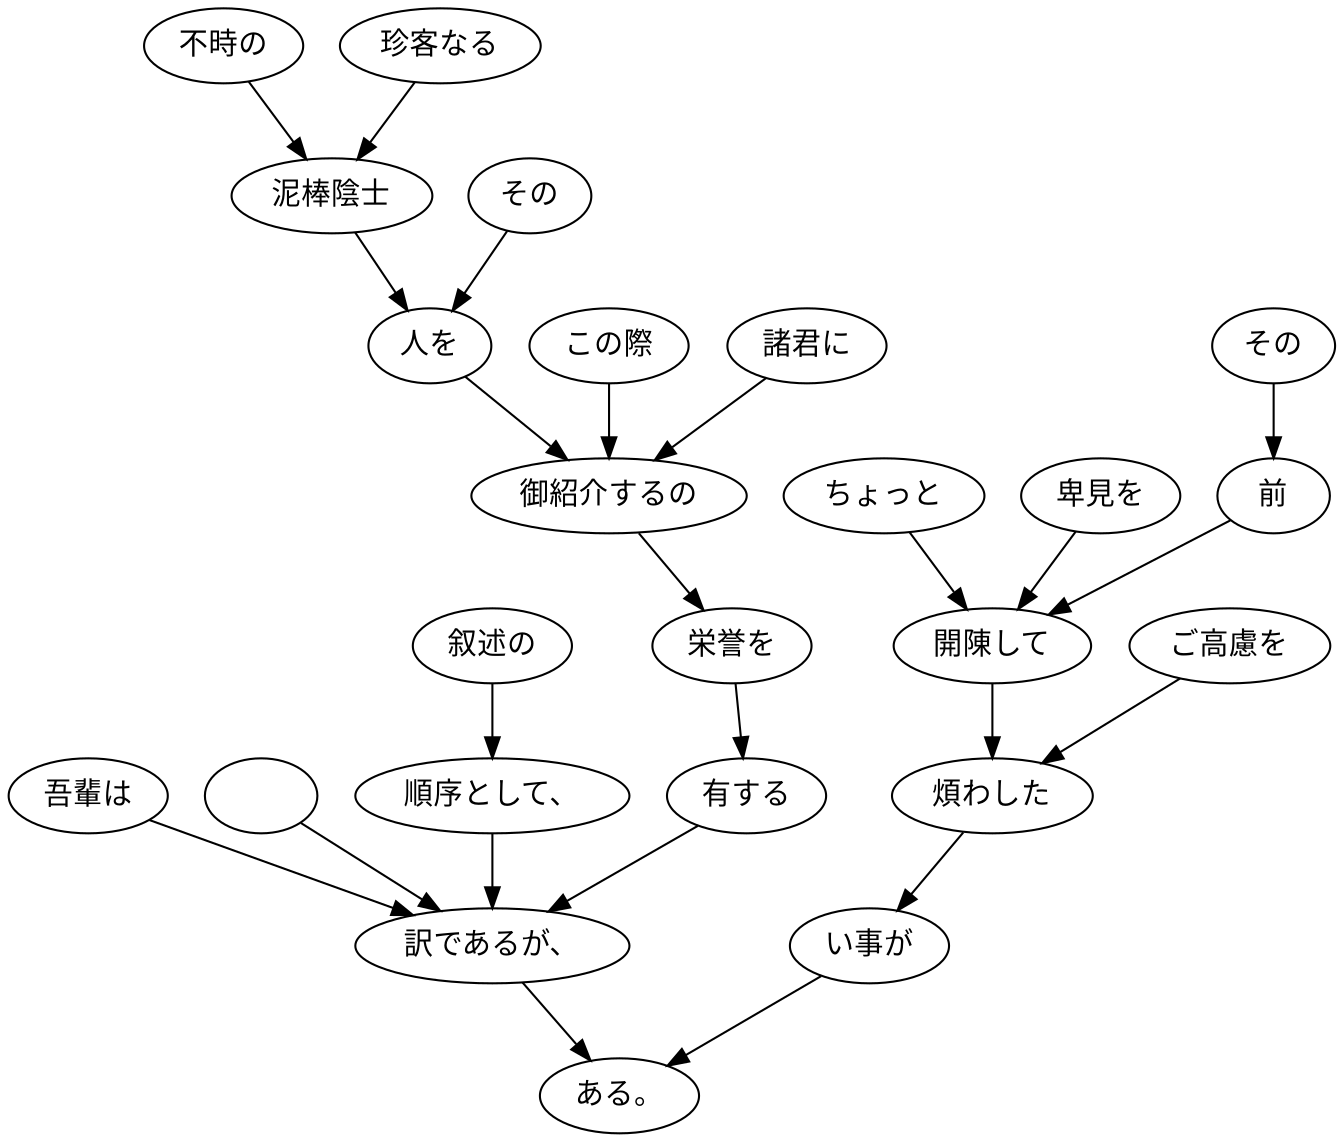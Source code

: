 digraph graph2759 {
	node0 [label="　"];
	node1 [label="吾輩は"];
	node2 [label="叙述の"];
	node3 [label="順序として、"];
	node4 [label="不時の"];
	node5 [label="珍客なる"];
	node6 [label="泥棒陰士"];
	node7 [label="その"];
	node8 [label="人を"];
	node9 [label="この際"];
	node10 [label="諸君に"];
	node11 [label="御紹介するの"];
	node12 [label="栄誉を"];
	node13 [label="有する"];
	node14 [label="訳であるが、"];
	node15 [label="その"];
	node16 [label="前"];
	node17 [label="ちょっと"];
	node18 [label="卑見を"];
	node19 [label="開陳して"];
	node20 [label="ご高慮を"];
	node21 [label="煩わした"];
	node22 [label="い事が"];
	node23 [label="ある。"];
	node0 -> node14;
	node1 -> node14;
	node2 -> node3;
	node3 -> node14;
	node4 -> node6;
	node5 -> node6;
	node6 -> node8;
	node7 -> node8;
	node8 -> node11;
	node9 -> node11;
	node10 -> node11;
	node11 -> node12;
	node12 -> node13;
	node13 -> node14;
	node14 -> node23;
	node15 -> node16;
	node16 -> node19;
	node17 -> node19;
	node18 -> node19;
	node19 -> node21;
	node20 -> node21;
	node21 -> node22;
	node22 -> node23;
}
